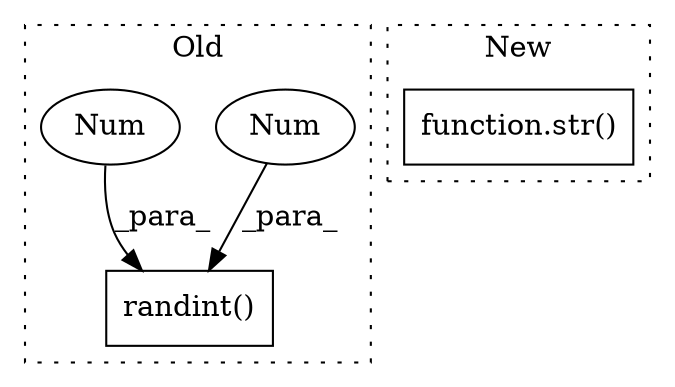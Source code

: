 digraph G {
subgraph cluster0 {
1 [label="randint()" a="75" s="1056,1078" l="15,1" shape="box"];
3 [label="Num" a="76" s="1071" l="1" shape="ellipse"];
4 [label="Num" a="76" s="1074" l="4" shape="ellipse"];
label = "Old";
style="dotted";
}
subgraph cluster1 {
2 [label="function.str()" a="75" s="2331,2342" l="4,1" shape="box"];
label = "New";
style="dotted";
}
3 -> 1 [label="_para_"];
4 -> 1 [label="_para_"];
}